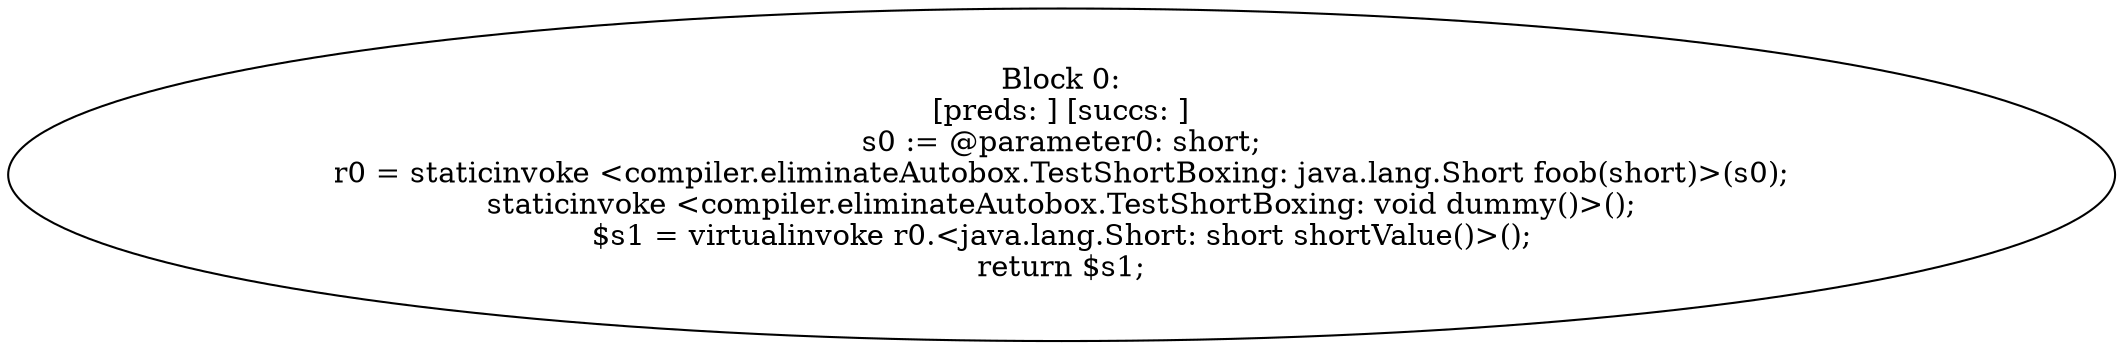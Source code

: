 digraph "unitGraph" {
    "Block 0:
[preds: ] [succs: ]
s0 := @parameter0: short;
r0 = staticinvoke <compiler.eliminateAutobox.TestShortBoxing: java.lang.Short foob(short)>(s0);
staticinvoke <compiler.eliminateAutobox.TestShortBoxing: void dummy()>();
$s1 = virtualinvoke r0.<java.lang.Short: short shortValue()>();
return $s1;
"
}
